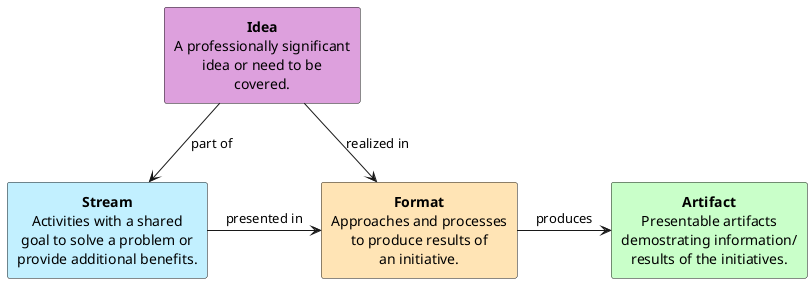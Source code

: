 @startuml Idea Pool Value Stream
skinparam defaultTextAlignment center

rectangle idea #Plum [
**Idea**
A professionally significant
idea or need to be
covered.
]
rectangle stream #APPLICATION [
**Stream**
Activities with a shared
goal to solve a problem or
provide additional benefits.
]
rectangle format #Moccasin [
**Format**
Approaches and processes
to produce results of
an initiative.
]
rectangle artifact #TECHNOLOGY [
**Artifact**
Presentable artifacts
demostrating information/
results of the initiatives.
]

idea -down-> format : realized in
stream -right-> format : presented in
format -right-> artifact : produces
idea -down-> stream : part of
@enduml
